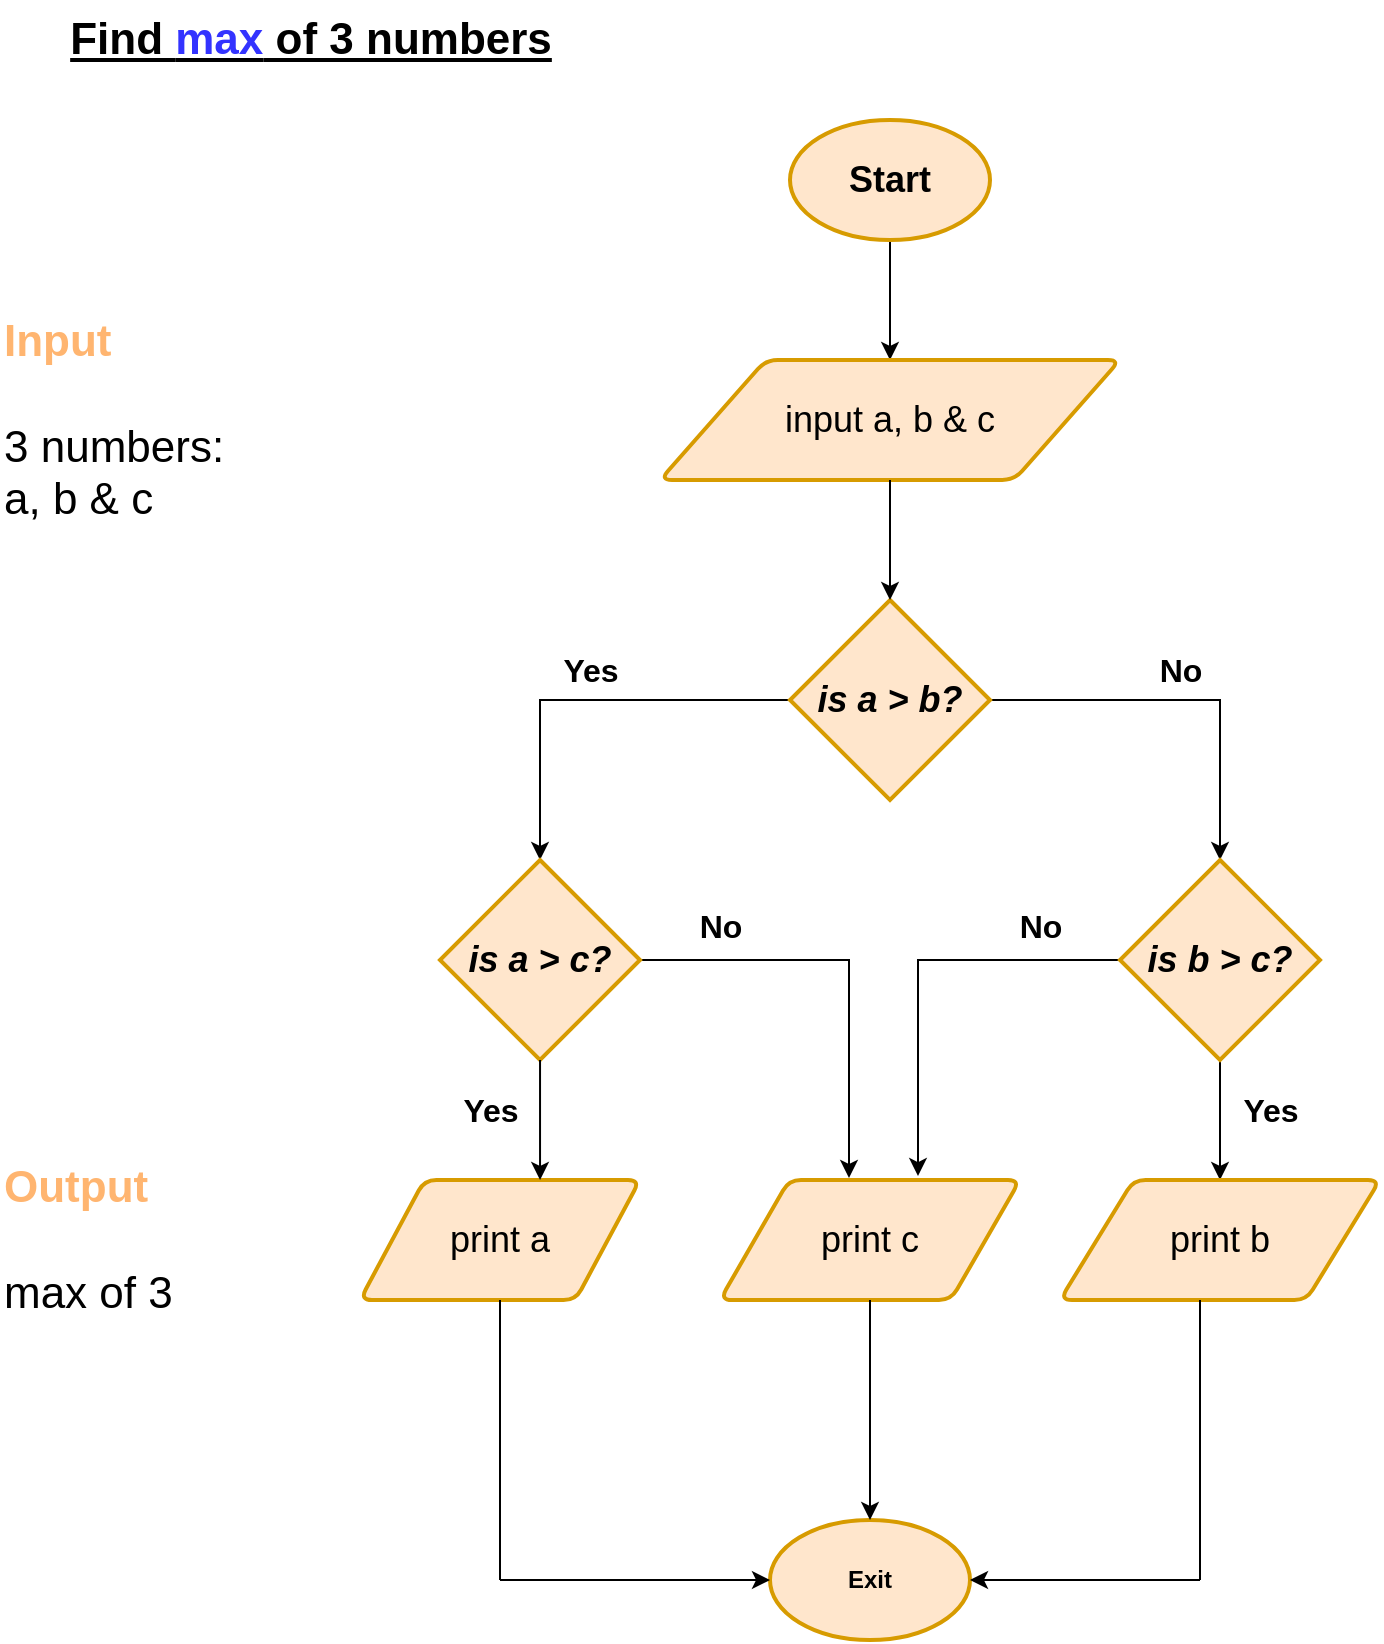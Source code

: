 <mxfile version="26.0.16">
  <diagram name="Page-1" id="GDurjrerB7HMA7BPzm49">
    <mxGraphModel dx="1434" dy="884" grid="1" gridSize="10" guides="1" tooltips="1" connect="1" arrows="1" fold="1" page="1" pageScale="1" pageWidth="850" pageHeight="1100" math="0" shadow="0">
      <root>
        <mxCell id="0" />
        <mxCell id="1" parent="0" />
        <mxCell id="7CvKFGk4JHUr4dhJOyNn-10" style="edgeStyle=orthogonalEdgeStyle;rounded=0;orthogonalLoop=1;jettySize=auto;html=1;entryX=0.5;entryY=0;entryDx=0;entryDy=0;fontSize=18;" edge="1" parent="1" source="7CvKFGk4JHUr4dhJOyNn-1" target="7CvKFGk4JHUr4dhJOyNn-2">
          <mxGeometry relative="1" as="geometry" />
        </mxCell>
        <mxCell id="7CvKFGk4JHUr4dhJOyNn-1" value="Start" style="strokeWidth=2;html=1;shape=mxgraph.flowchart.start_1;whiteSpace=wrap;fillColor=#ffe6cc;strokeColor=#d79b00;fontSize=18;fontStyle=1" vertex="1" parent="1">
          <mxGeometry x="445" y="130" width="100" height="60" as="geometry" />
        </mxCell>
        <mxCell id="7CvKFGk4JHUr4dhJOyNn-2" value="input a, b &amp;amp; c" style="shape=parallelogram;html=1;strokeWidth=2;perimeter=parallelogramPerimeter;whiteSpace=wrap;rounded=1;arcSize=12;size=0.23;fillColor=#ffe6cc;strokeColor=#d79b00;fontSize=18;" vertex="1" parent="1">
          <mxGeometry x="380" y="250" width="230" height="60" as="geometry" />
        </mxCell>
        <mxCell id="7CvKFGk4JHUr4dhJOyNn-12" style="edgeStyle=orthogonalEdgeStyle;rounded=0;orthogonalLoop=1;jettySize=auto;html=1;fontSize=18;" edge="1" parent="1" source="7CvKFGk4JHUr4dhJOyNn-3" target="7CvKFGk4JHUr4dhJOyNn-5">
          <mxGeometry relative="1" as="geometry" />
        </mxCell>
        <mxCell id="7CvKFGk4JHUr4dhJOyNn-13" style="edgeStyle=orthogonalEdgeStyle;rounded=0;orthogonalLoop=1;jettySize=auto;html=1;fontStyle=0;fontSize=18;" edge="1" parent="1" source="7CvKFGk4JHUr4dhJOyNn-3" target="7CvKFGk4JHUr4dhJOyNn-4">
          <mxGeometry relative="1" as="geometry" />
        </mxCell>
        <mxCell id="7CvKFGk4JHUr4dhJOyNn-3" value="is a &amp;gt; b?" style="strokeWidth=2;html=1;shape=mxgraph.flowchart.decision;whiteSpace=wrap;fillColor=#ffe6cc;strokeColor=#d79b00;fontSize=18;fontStyle=3" vertex="1" parent="1">
          <mxGeometry x="445" y="370" width="100" height="100" as="geometry" />
        </mxCell>
        <mxCell id="7CvKFGk4JHUr4dhJOyNn-14" style="edgeStyle=orthogonalEdgeStyle;rounded=0;orthogonalLoop=1;jettySize=auto;html=1;entryX=0.43;entryY=-0.017;entryDx=0;entryDy=0;entryPerimeter=0;fontSize=18;" edge="1" parent="1" source="7CvKFGk4JHUr4dhJOyNn-4" target="7CvKFGk4JHUr4dhJOyNn-7">
          <mxGeometry relative="1" as="geometry">
            <mxPoint x="470" y="710" as="targetPoint" />
          </mxGeometry>
        </mxCell>
        <mxCell id="7CvKFGk4JHUr4dhJOyNn-4" value="is a &amp;gt; c?" style="strokeWidth=2;html=1;shape=mxgraph.flowchart.decision;whiteSpace=wrap;fillColor=#ffe6cc;strokeColor=#d79b00;fontSize=18;fontStyle=3" vertex="1" parent="1">
          <mxGeometry x="270" y="500" width="100" height="100" as="geometry" />
        </mxCell>
        <mxCell id="7CvKFGk4JHUr4dhJOyNn-26" style="edgeStyle=orthogonalEdgeStyle;rounded=0;orthogonalLoop=1;jettySize=auto;html=1;entryX=0.66;entryY=-0.033;entryDx=0;entryDy=0;entryPerimeter=0;fontSize=18;" edge="1" parent="1" source="7CvKFGk4JHUr4dhJOyNn-5" target="7CvKFGk4JHUr4dhJOyNn-7">
          <mxGeometry relative="1" as="geometry">
            <mxPoint x="500" y="710" as="targetPoint" />
          </mxGeometry>
        </mxCell>
        <mxCell id="7CvKFGk4JHUr4dhJOyNn-32" style="edgeStyle=orthogonalEdgeStyle;rounded=0;orthogonalLoop=1;jettySize=auto;html=1;entryX=0.5;entryY=0;entryDx=0;entryDy=0;fontSize=18;" edge="1" parent="1" source="7CvKFGk4JHUr4dhJOyNn-5" target="7CvKFGk4JHUr4dhJOyNn-8">
          <mxGeometry relative="1" as="geometry" />
        </mxCell>
        <mxCell id="7CvKFGk4JHUr4dhJOyNn-5" value="is b &amp;gt; c?" style="strokeWidth=2;html=1;shape=mxgraph.flowchart.decision;whiteSpace=wrap;fillColor=#ffe6cc;strokeColor=#d79b00;fontSize=18;fontStyle=3" vertex="1" parent="1">
          <mxGeometry x="610" y="500" width="100" height="100" as="geometry" />
        </mxCell>
        <mxCell id="7CvKFGk4JHUr4dhJOyNn-6" value="print a" style="shape=parallelogram;html=1;strokeWidth=2;perimeter=parallelogramPerimeter;whiteSpace=wrap;rounded=1;arcSize=12;size=0.23;fillColor=#ffe6cc;strokeColor=#d79b00;fontSize=18;" vertex="1" parent="1">
          <mxGeometry x="230" y="660" width="140" height="60" as="geometry" />
        </mxCell>
        <mxCell id="7CvKFGk4JHUr4dhJOyNn-7" value="print c" style="shape=parallelogram;html=1;strokeWidth=2;perimeter=parallelogramPerimeter;whiteSpace=wrap;rounded=1;arcSize=12;size=0.23;fillColor=#ffe6cc;strokeColor=#d79b00;fontSize=18;" vertex="1" parent="1">
          <mxGeometry x="410" y="660" width="150" height="60" as="geometry" />
        </mxCell>
        <mxCell id="7CvKFGk4JHUr4dhJOyNn-8" value="print b" style="shape=parallelogram;html=1;strokeWidth=2;perimeter=parallelogramPerimeter;whiteSpace=wrap;rounded=1;arcSize=12;size=0.23;fillColor=#ffe6cc;strokeColor=#d79b00;fontSize=18;" vertex="1" parent="1">
          <mxGeometry x="580" y="660" width="160" height="60" as="geometry" />
        </mxCell>
        <mxCell id="7CvKFGk4JHUr4dhJOyNn-9" value="Exit" style="strokeWidth=2;html=1;shape=mxgraph.flowchart.start_1;whiteSpace=wrap;fillColor=#ffe6cc;strokeColor=#d79b00;fontStyle=1" vertex="1" parent="1">
          <mxGeometry x="435" y="830" width="100" height="60" as="geometry" />
        </mxCell>
        <mxCell id="7CvKFGk4JHUr4dhJOyNn-11" style="edgeStyle=orthogonalEdgeStyle;rounded=0;orthogonalLoop=1;jettySize=auto;html=1;entryX=0.5;entryY=0;entryDx=0;entryDy=0;entryPerimeter=0;fontSize=18;" edge="1" parent="1" source="7CvKFGk4JHUr4dhJOyNn-2" target="7CvKFGk4JHUr4dhJOyNn-3">
          <mxGeometry relative="1" as="geometry" />
        </mxCell>
        <mxCell id="7CvKFGk4JHUr4dhJOyNn-23" value="" style="endArrow=none;html=1;rounded=0;fontSize=18;" edge="1" parent="1">
          <mxGeometry width="50" height="50" relative="1" as="geometry">
            <mxPoint x="300" y="860" as="sourcePoint" />
            <mxPoint x="300" y="720" as="targetPoint" />
          </mxGeometry>
        </mxCell>
        <mxCell id="7CvKFGk4JHUr4dhJOyNn-25" value="" style="endArrow=classic;html=1;rounded=0;entryX=0;entryY=0.5;entryDx=0;entryDy=0;entryPerimeter=0;fontSize=18;" edge="1" parent="1" target="7CvKFGk4JHUr4dhJOyNn-9">
          <mxGeometry width="50" height="50" relative="1" as="geometry">
            <mxPoint x="300" y="860" as="sourcePoint" />
            <mxPoint x="370" y="860" as="targetPoint" />
          </mxGeometry>
        </mxCell>
        <mxCell id="7CvKFGk4JHUr4dhJOyNn-28" value="" style="endArrow=none;html=1;rounded=0;fontSize=18;" edge="1" parent="1">
          <mxGeometry width="50" height="50" relative="1" as="geometry">
            <mxPoint x="650" y="860" as="sourcePoint" />
            <mxPoint x="650" y="720" as="targetPoint" />
          </mxGeometry>
        </mxCell>
        <mxCell id="7CvKFGk4JHUr4dhJOyNn-29" value="" style="endArrow=classic;html=1;rounded=0;entryX=1;entryY=0.5;entryDx=0;entryDy=0;entryPerimeter=0;fontSize=18;" edge="1" parent="1" target="7CvKFGk4JHUr4dhJOyNn-9">
          <mxGeometry width="50" height="50" relative="1" as="geometry">
            <mxPoint x="650" y="860" as="sourcePoint" />
            <mxPoint x="640" y="820" as="targetPoint" />
          </mxGeometry>
        </mxCell>
        <mxCell id="7CvKFGk4JHUr4dhJOyNn-30" style="edgeStyle=orthogonalEdgeStyle;rounded=0;orthogonalLoop=1;jettySize=auto;html=1;entryX=0.5;entryY=0;entryDx=0;entryDy=0;entryPerimeter=0;fontSize=18;" edge="1" parent="1" source="7CvKFGk4JHUr4dhJOyNn-7" target="7CvKFGk4JHUr4dhJOyNn-9">
          <mxGeometry relative="1" as="geometry" />
        </mxCell>
        <mxCell id="7CvKFGk4JHUr4dhJOyNn-33" style="edgeStyle=orthogonalEdgeStyle;rounded=0;orthogonalLoop=1;jettySize=auto;html=1;entryX=0.643;entryY=0;entryDx=0;entryDy=0;entryPerimeter=0;" edge="1" parent="1" source="7CvKFGk4JHUr4dhJOyNn-4" target="7CvKFGk4JHUr4dhJOyNn-6">
          <mxGeometry relative="1" as="geometry" />
        </mxCell>
        <mxCell id="7CvKFGk4JHUr4dhJOyNn-35" value="No" style="text;html=1;align=center;verticalAlign=middle;resizable=0;points=[];autosize=1;strokeColor=none;fillColor=none;fontSize=16;fontStyle=1" vertex="1" parent="1">
          <mxGeometry x="390" y="518" width="40" height="30" as="geometry" />
        </mxCell>
        <mxCell id="7CvKFGk4JHUr4dhJOyNn-36" value="No" style="text;html=1;align=center;verticalAlign=middle;resizable=0;points=[];autosize=1;strokeColor=none;fillColor=none;fontSize=16;fontStyle=1" vertex="1" parent="1">
          <mxGeometry x="550" y="518" width="40" height="30" as="geometry" />
        </mxCell>
        <mxCell id="7CvKFGk4JHUr4dhJOyNn-37" value="No" style="text;html=1;align=center;verticalAlign=middle;resizable=0;points=[];autosize=1;strokeColor=none;fillColor=none;fontSize=16;fontStyle=1" vertex="1" parent="1">
          <mxGeometry x="620" y="390" width="40" height="30" as="geometry" />
        </mxCell>
        <mxCell id="7CvKFGk4JHUr4dhJOyNn-38" value="Yes" style="text;html=1;align=center;verticalAlign=middle;resizable=0;points=[];autosize=1;strokeColor=none;fillColor=none;fontSize=16;fontStyle=1" vertex="1" parent="1">
          <mxGeometry x="320" y="390" width="50" height="30" as="geometry" />
        </mxCell>
        <mxCell id="7CvKFGk4JHUr4dhJOyNn-39" value="Yes" style="text;html=1;align=center;verticalAlign=middle;resizable=0;points=[];autosize=1;strokeColor=none;fillColor=none;fontSize=16;fontStyle=1" vertex="1" parent="1">
          <mxGeometry x="270" y="610" width="50" height="30" as="geometry" />
        </mxCell>
        <mxCell id="7CvKFGk4JHUr4dhJOyNn-40" value="Yes" style="text;html=1;align=center;verticalAlign=middle;resizable=0;points=[];autosize=1;strokeColor=none;fillColor=none;fontSize=16;fontStyle=1" vertex="1" parent="1">
          <mxGeometry x="660" y="610" width="50" height="30" as="geometry" />
        </mxCell>
        <mxCell id="7CvKFGk4JHUr4dhJOyNn-41" value="Find &lt;font style=&quot;color: rgb(51, 51, 255);&quot;&gt;max&lt;/font&gt; of 3 numbers" style="text;html=1;align=center;verticalAlign=middle;resizable=0;points=[];autosize=1;strokeColor=none;fillColor=none;fontSize=22;fontStyle=5" vertex="1" parent="1">
          <mxGeometry x="80" y="70" width="250" height="40" as="geometry" />
        </mxCell>
        <mxCell id="7CvKFGk4JHUr4dhJOyNn-42" value="&lt;b&gt;&lt;font style=&quot;color: rgb(255, 181, 112);&quot;&gt;Input&lt;/font&gt;&lt;/b&gt;&lt;div&gt;&lt;br&gt;&lt;/div&gt;&lt;div&gt;3 numbers:&lt;/div&gt;&lt;div&gt;a, b &amp;amp; c&lt;/div&gt;" style="text;html=1;align=left;verticalAlign=middle;resizable=0;points=[];autosize=1;strokeColor=none;fillColor=none;fontSize=22;" vertex="1" parent="1">
          <mxGeometry x="50" y="220" width="130" height="120" as="geometry" />
        </mxCell>
        <mxCell id="7CvKFGk4JHUr4dhJOyNn-43" value="&lt;b&gt;&lt;font style=&quot;color: rgb(255, 181, 112);&quot;&gt;Output&lt;/font&gt;&lt;/b&gt;&lt;div&gt;&lt;br&gt;&lt;/div&gt;&lt;div&gt;max of 3&lt;/div&gt;" style="text;html=1;align=left;verticalAlign=middle;resizable=0;points=[];autosize=1;strokeColor=none;fillColor=none;fontSize=22;" vertex="1" parent="1">
          <mxGeometry x="50" y="645" width="110" height="90" as="geometry" />
        </mxCell>
      </root>
    </mxGraphModel>
  </diagram>
</mxfile>
